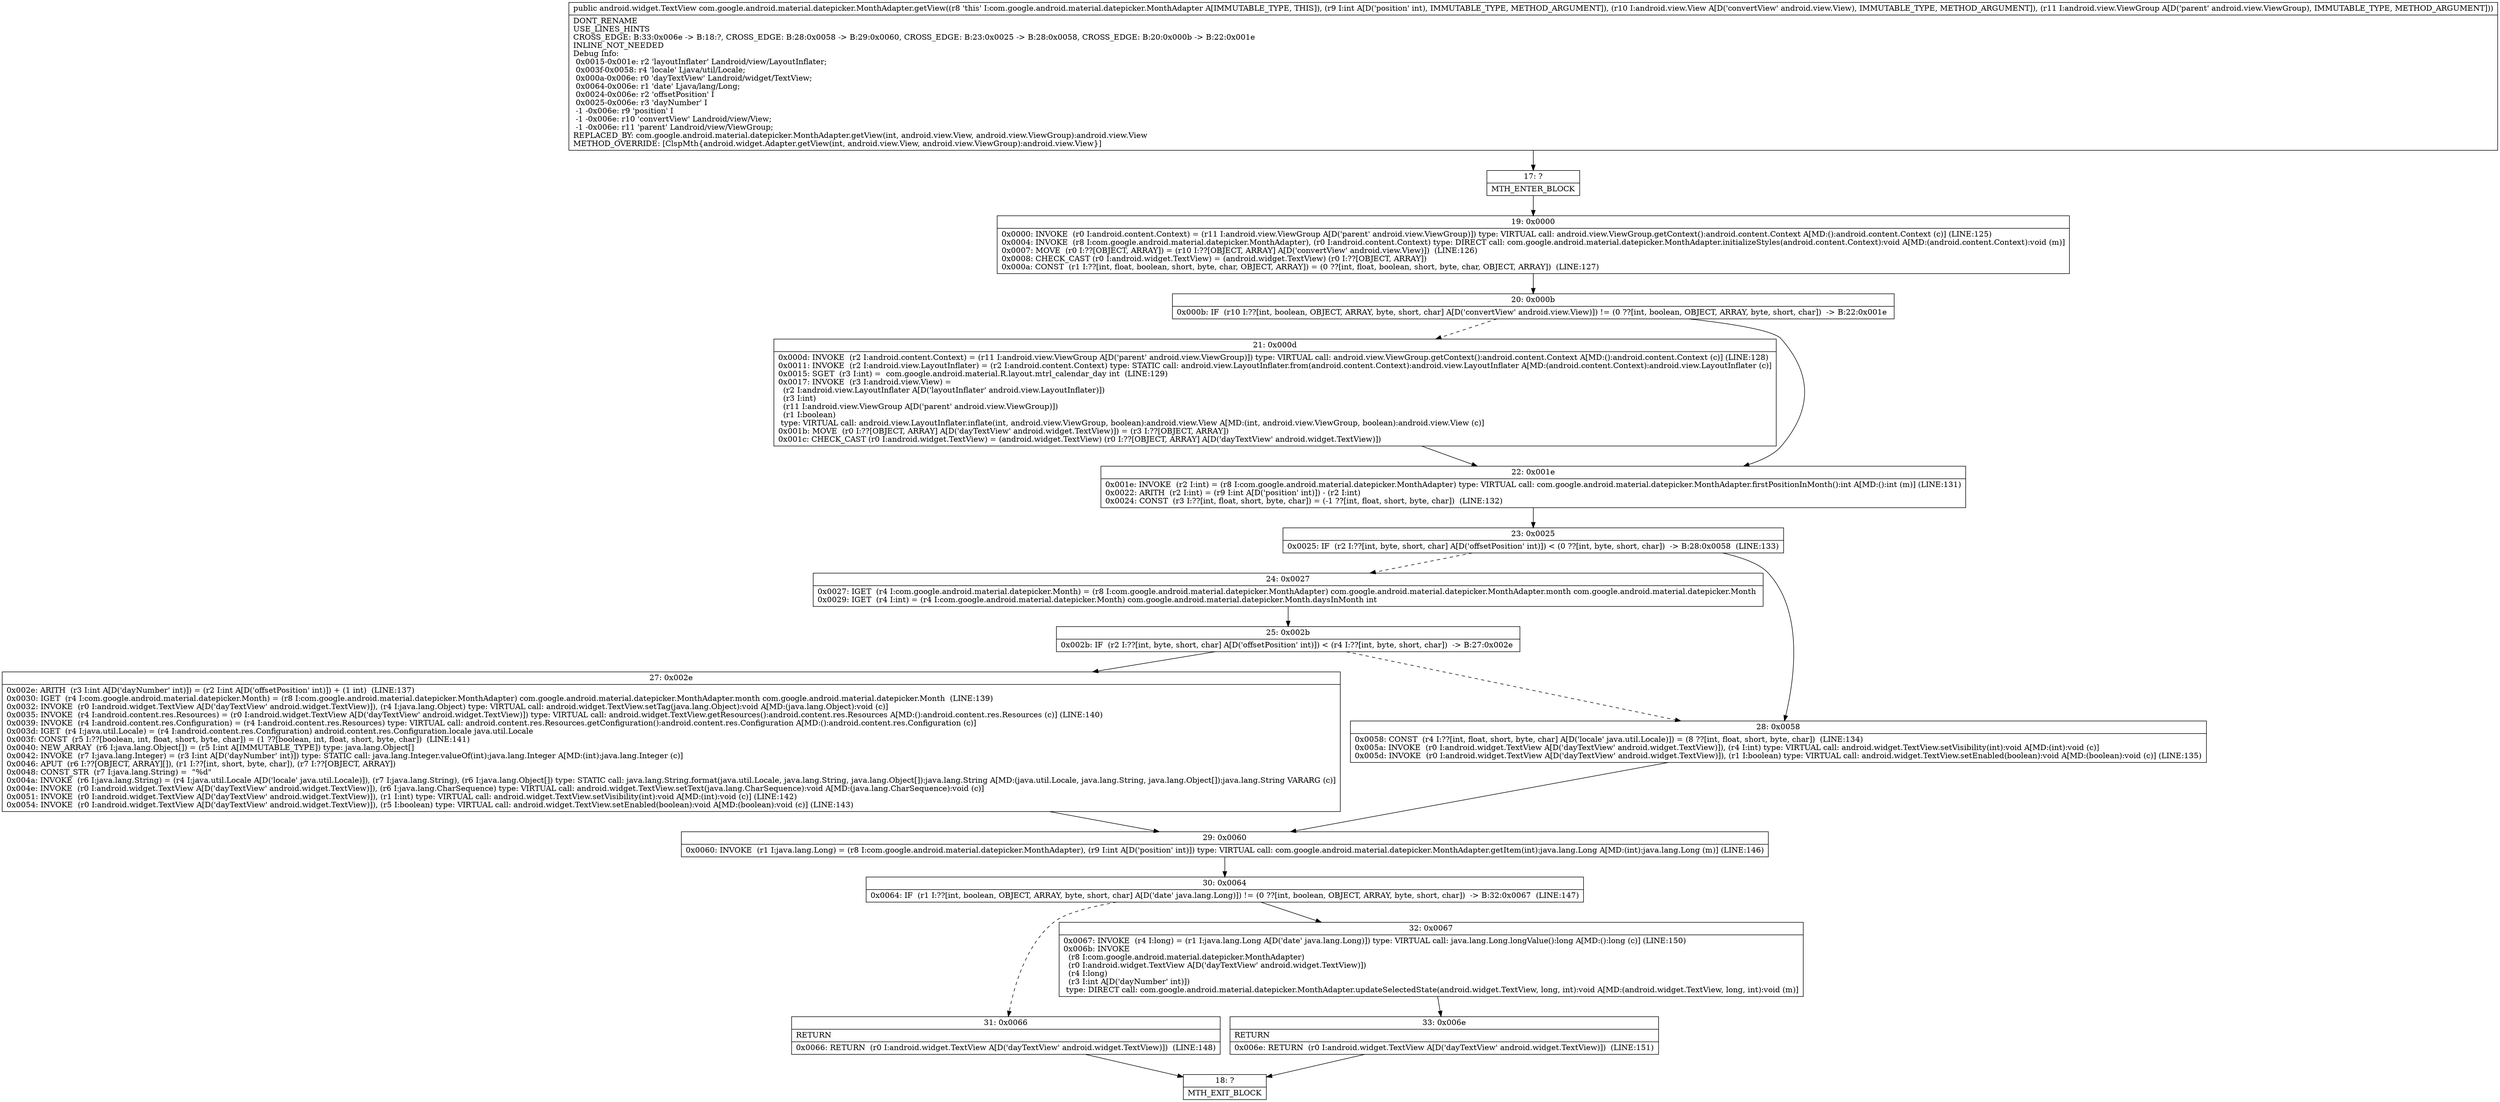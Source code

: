digraph "CFG forcom.google.android.material.datepicker.MonthAdapter.getView(ILandroid\/view\/View;Landroid\/view\/ViewGroup;)Landroid\/widget\/TextView;" {
Node_17 [shape=record,label="{17\:\ ?|MTH_ENTER_BLOCK\l}"];
Node_19 [shape=record,label="{19\:\ 0x0000|0x0000: INVOKE  (r0 I:android.content.Context) = (r11 I:android.view.ViewGroup A[D('parent' android.view.ViewGroup)]) type: VIRTUAL call: android.view.ViewGroup.getContext():android.content.Context A[MD:():android.content.Context (c)] (LINE:125)\l0x0004: INVOKE  (r8 I:com.google.android.material.datepicker.MonthAdapter), (r0 I:android.content.Context) type: DIRECT call: com.google.android.material.datepicker.MonthAdapter.initializeStyles(android.content.Context):void A[MD:(android.content.Context):void (m)]\l0x0007: MOVE  (r0 I:??[OBJECT, ARRAY]) = (r10 I:??[OBJECT, ARRAY] A[D('convertView' android.view.View)])  (LINE:126)\l0x0008: CHECK_CAST (r0 I:android.widget.TextView) = (android.widget.TextView) (r0 I:??[OBJECT, ARRAY]) \l0x000a: CONST  (r1 I:??[int, float, boolean, short, byte, char, OBJECT, ARRAY]) = (0 ??[int, float, boolean, short, byte, char, OBJECT, ARRAY])  (LINE:127)\l}"];
Node_20 [shape=record,label="{20\:\ 0x000b|0x000b: IF  (r10 I:??[int, boolean, OBJECT, ARRAY, byte, short, char] A[D('convertView' android.view.View)]) != (0 ??[int, boolean, OBJECT, ARRAY, byte, short, char])  \-\> B:22:0x001e \l}"];
Node_21 [shape=record,label="{21\:\ 0x000d|0x000d: INVOKE  (r2 I:android.content.Context) = (r11 I:android.view.ViewGroup A[D('parent' android.view.ViewGroup)]) type: VIRTUAL call: android.view.ViewGroup.getContext():android.content.Context A[MD:():android.content.Context (c)] (LINE:128)\l0x0011: INVOKE  (r2 I:android.view.LayoutInflater) = (r2 I:android.content.Context) type: STATIC call: android.view.LayoutInflater.from(android.content.Context):android.view.LayoutInflater A[MD:(android.content.Context):android.view.LayoutInflater (c)]\l0x0015: SGET  (r3 I:int) =  com.google.android.material.R.layout.mtrl_calendar_day int  (LINE:129)\l0x0017: INVOKE  (r3 I:android.view.View) = \l  (r2 I:android.view.LayoutInflater A[D('layoutInflater' android.view.LayoutInflater)])\l  (r3 I:int)\l  (r11 I:android.view.ViewGroup A[D('parent' android.view.ViewGroup)])\l  (r1 I:boolean)\l type: VIRTUAL call: android.view.LayoutInflater.inflate(int, android.view.ViewGroup, boolean):android.view.View A[MD:(int, android.view.ViewGroup, boolean):android.view.View (c)]\l0x001b: MOVE  (r0 I:??[OBJECT, ARRAY] A[D('dayTextView' android.widget.TextView)]) = (r3 I:??[OBJECT, ARRAY]) \l0x001c: CHECK_CAST (r0 I:android.widget.TextView) = (android.widget.TextView) (r0 I:??[OBJECT, ARRAY] A[D('dayTextView' android.widget.TextView)]) \l}"];
Node_22 [shape=record,label="{22\:\ 0x001e|0x001e: INVOKE  (r2 I:int) = (r8 I:com.google.android.material.datepicker.MonthAdapter) type: VIRTUAL call: com.google.android.material.datepicker.MonthAdapter.firstPositionInMonth():int A[MD:():int (m)] (LINE:131)\l0x0022: ARITH  (r2 I:int) = (r9 I:int A[D('position' int)]) \- (r2 I:int) \l0x0024: CONST  (r3 I:??[int, float, short, byte, char]) = (\-1 ??[int, float, short, byte, char])  (LINE:132)\l}"];
Node_23 [shape=record,label="{23\:\ 0x0025|0x0025: IF  (r2 I:??[int, byte, short, char] A[D('offsetPosition' int)]) \< (0 ??[int, byte, short, char])  \-\> B:28:0x0058  (LINE:133)\l}"];
Node_24 [shape=record,label="{24\:\ 0x0027|0x0027: IGET  (r4 I:com.google.android.material.datepicker.Month) = (r8 I:com.google.android.material.datepicker.MonthAdapter) com.google.android.material.datepicker.MonthAdapter.month com.google.android.material.datepicker.Month \l0x0029: IGET  (r4 I:int) = (r4 I:com.google.android.material.datepicker.Month) com.google.android.material.datepicker.Month.daysInMonth int \l}"];
Node_25 [shape=record,label="{25\:\ 0x002b|0x002b: IF  (r2 I:??[int, byte, short, char] A[D('offsetPosition' int)]) \< (r4 I:??[int, byte, short, char])  \-\> B:27:0x002e \l}"];
Node_27 [shape=record,label="{27\:\ 0x002e|0x002e: ARITH  (r3 I:int A[D('dayNumber' int)]) = (r2 I:int A[D('offsetPosition' int)]) + (1 int)  (LINE:137)\l0x0030: IGET  (r4 I:com.google.android.material.datepicker.Month) = (r8 I:com.google.android.material.datepicker.MonthAdapter) com.google.android.material.datepicker.MonthAdapter.month com.google.android.material.datepicker.Month  (LINE:139)\l0x0032: INVOKE  (r0 I:android.widget.TextView A[D('dayTextView' android.widget.TextView)]), (r4 I:java.lang.Object) type: VIRTUAL call: android.widget.TextView.setTag(java.lang.Object):void A[MD:(java.lang.Object):void (c)]\l0x0035: INVOKE  (r4 I:android.content.res.Resources) = (r0 I:android.widget.TextView A[D('dayTextView' android.widget.TextView)]) type: VIRTUAL call: android.widget.TextView.getResources():android.content.res.Resources A[MD:():android.content.res.Resources (c)] (LINE:140)\l0x0039: INVOKE  (r4 I:android.content.res.Configuration) = (r4 I:android.content.res.Resources) type: VIRTUAL call: android.content.res.Resources.getConfiguration():android.content.res.Configuration A[MD:():android.content.res.Configuration (c)]\l0x003d: IGET  (r4 I:java.util.Locale) = (r4 I:android.content.res.Configuration) android.content.res.Configuration.locale java.util.Locale \l0x003f: CONST  (r5 I:??[boolean, int, float, short, byte, char]) = (1 ??[boolean, int, float, short, byte, char])  (LINE:141)\l0x0040: NEW_ARRAY  (r6 I:java.lang.Object[]) = (r5 I:int A[IMMUTABLE_TYPE]) type: java.lang.Object[] \l0x0042: INVOKE  (r7 I:java.lang.Integer) = (r3 I:int A[D('dayNumber' int)]) type: STATIC call: java.lang.Integer.valueOf(int):java.lang.Integer A[MD:(int):java.lang.Integer (c)]\l0x0046: APUT  (r6 I:??[OBJECT, ARRAY][]), (r1 I:??[int, short, byte, char]), (r7 I:??[OBJECT, ARRAY]) \l0x0048: CONST_STR  (r7 I:java.lang.String) =  \"%d\" \l0x004a: INVOKE  (r6 I:java.lang.String) = (r4 I:java.util.Locale A[D('locale' java.util.Locale)]), (r7 I:java.lang.String), (r6 I:java.lang.Object[]) type: STATIC call: java.lang.String.format(java.util.Locale, java.lang.String, java.lang.Object[]):java.lang.String A[MD:(java.util.Locale, java.lang.String, java.lang.Object[]):java.lang.String VARARG (c)]\l0x004e: INVOKE  (r0 I:android.widget.TextView A[D('dayTextView' android.widget.TextView)]), (r6 I:java.lang.CharSequence) type: VIRTUAL call: android.widget.TextView.setText(java.lang.CharSequence):void A[MD:(java.lang.CharSequence):void (c)]\l0x0051: INVOKE  (r0 I:android.widget.TextView A[D('dayTextView' android.widget.TextView)]), (r1 I:int) type: VIRTUAL call: android.widget.TextView.setVisibility(int):void A[MD:(int):void (c)] (LINE:142)\l0x0054: INVOKE  (r0 I:android.widget.TextView A[D('dayTextView' android.widget.TextView)]), (r5 I:boolean) type: VIRTUAL call: android.widget.TextView.setEnabled(boolean):void A[MD:(boolean):void (c)] (LINE:143)\l}"];
Node_29 [shape=record,label="{29\:\ 0x0060|0x0060: INVOKE  (r1 I:java.lang.Long) = (r8 I:com.google.android.material.datepicker.MonthAdapter), (r9 I:int A[D('position' int)]) type: VIRTUAL call: com.google.android.material.datepicker.MonthAdapter.getItem(int):java.lang.Long A[MD:(int):java.lang.Long (m)] (LINE:146)\l}"];
Node_30 [shape=record,label="{30\:\ 0x0064|0x0064: IF  (r1 I:??[int, boolean, OBJECT, ARRAY, byte, short, char] A[D('date' java.lang.Long)]) != (0 ??[int, boolean, OBJECT, ARRAY, byte, short, char])  \-\> B:32:0x0067  (LINE:147)\l}"];
Node_31 [shape=record,label="{31\:\ 0x0066|RETURN\l|0x0066: RETURN  (r0 I:android.widget.TextView A[D('dayTextView' android.widget.TextView)])  (LINE:148)\l}"];
Node_18 [shape=record,label="{18\:\ ?|MTH_EXIT_BLOCK\l}"];
Node_32 [shape=record,label="{32\:\ 0x0067|0x0067: INVOKE  (r4 I:long) = (r1 I:java.lang.Long A[D('date' java.lang.Long)]) type: VIRTUAL call: java.lang.Long.longValue():long A[MD:():long (c)] (LINE:150)\l0x006b: INVOKE  \l  (r8 I:com.google.android.material.datepicker.MonthAdapter)\l  (r0 I:android.widget.TextView A[D('dayTextView' android.widget.TextView)])\l  (r4 I:long)\l  (r3 I:int A[D('dayNumber' int)])\l type: DIRECT call: com.google.android.material.datepicker.MonthAdapter.updateSelectedState(android.widget.TextView, long, int):void A[MD:(android.widget.TextView, long, int):void (m)]\l}"];
Node_33 [shape=record,label="{33\:\ 0x006e|RETURN\l|0x006e: RETURN  (r0 I:android.widget.TextView A[D('dayTextView' android.widget.TextView)])  (LINE:151)\l}"];
Node_28 [shape=record,label="{28\:\ 0x0058|0x0058: CONST  (r4 I:??[int, float, short, byte, char] A[D('locale' java.util.Locale)]) = (8 ??[int, float, short, byte, char])  (LINE:134)\l0x005a: INVOKE  (r0 I:android.widget.TextView A[D('dayTextView' android.widget.TextView)]), (r4 I:int) type: VIRTUAL call: android.widget.TextView.setVisibility(int):void A[MD:(int):void (c)]\l0x005d: INVOKE  (r0 I:android.widget.TextView A[D('dayTextView' android.widget.TextView)]), (r1 I:boolean) type: VIRTUAL call: android.widget.TextView.setEnabled(boolean):void A[MD:(boolean):void (c)] (LINE:135)\l}"];
MethodNode[shape=record,label="{public android.widget.TextView com.google.android.material.datepicker.MonthAdapter.getView((r8 'this' I:com.google.android.material.datepicker.MonthAdapter A[IMMUTABLE_TYPE, THIS]), (r9 I:int A[D('position' int), IMMUTABLE_TYPE, METHOD_ARGUMENT]), (r10 I:android.view.View A[D('convertView' android.view.View), IMMUTABLE_TYPE, METHOD_ARGUMENT]), (r11 I:android.view.ViewGroup A[D('parent' android.view.ViewGroup), IMMUTABLE_TYPE, METHOD_ARGUMENT]))  | DONT_RENAME\lUSE_LINES_HINTS\lCROSS_EDGE: B:33:0x006e \-\> B:18:?, CROSS_EDGE: B:28:0x0058 \-\> B:29:0x0060, CROSS_EDGE: B:23:0x0025 \-\> B:28:0x0058, CROSS_EDGE: B:20:0x000b \-\> B:22:0x001e\lINLINE_NOT_NEEDED\lDebug Info:\l  0x0015\-0x001e: r2 'layoutInflater' Landroid\/view\/LayoutInflater;\l  0x003f\-0x0058: r4 'locale' Ljava\/util\/Locale;\l  0x000a\-0x006e: r0 'dayTextView' Landroid\/widget\/TextView;\l  0x0064\-0x006e: r1 'date' Ljava\/lang\/Long;\l  0x0024\-0x006e: r2 'offsetPosition' I\l  0x0025\-0x006e: r3 'dayNumber' I\l  \-1 \-0x006e: r9 'position' I\l  \-1 \-0x006e: r10 'convertView' Landroid\/view\/View;\l  \-1 \-0x006e: r11 'parent' Landroid\/view\/ViewGroup;\lREPLACED_BY: com.google.android.material.datepicker.MonthAdapter.getView(int, android.view.View, android.view.ViewGroup):android.view.View\lMETHOD_OVERRIDE: [ClspMth\{android.widget.Adapter.getView(int, android.view.View, android.view.ViewGroup):android.view.View\}]\l}"];
MethodNode -> Node_17;Node_17 -> Node_19;
Node_19 -> Node_20;
Node_20 -> Node_21[style=dashed];
Node_20 -> Node_22;
Node_21 -> Node_22;
Node_22 -> Node_23;
Node_23 -> Node_24[style=dashed];
Node_23 -> Node_28;
Node_24 -> Node_25;
Node_25 -> Node_27;
Node_25 -> Node_28[style=dashed];
Node_27 -> Node_29;
Node_29 -> Node_30;
Node_30 -> Node_31[style=dashed];
Node_30 -> Node_32;
Node_31 -> Node_18;
Node_32 -> Node_33;
Node_33 -> Node_18;
Node_28 -> Node_29;
}

